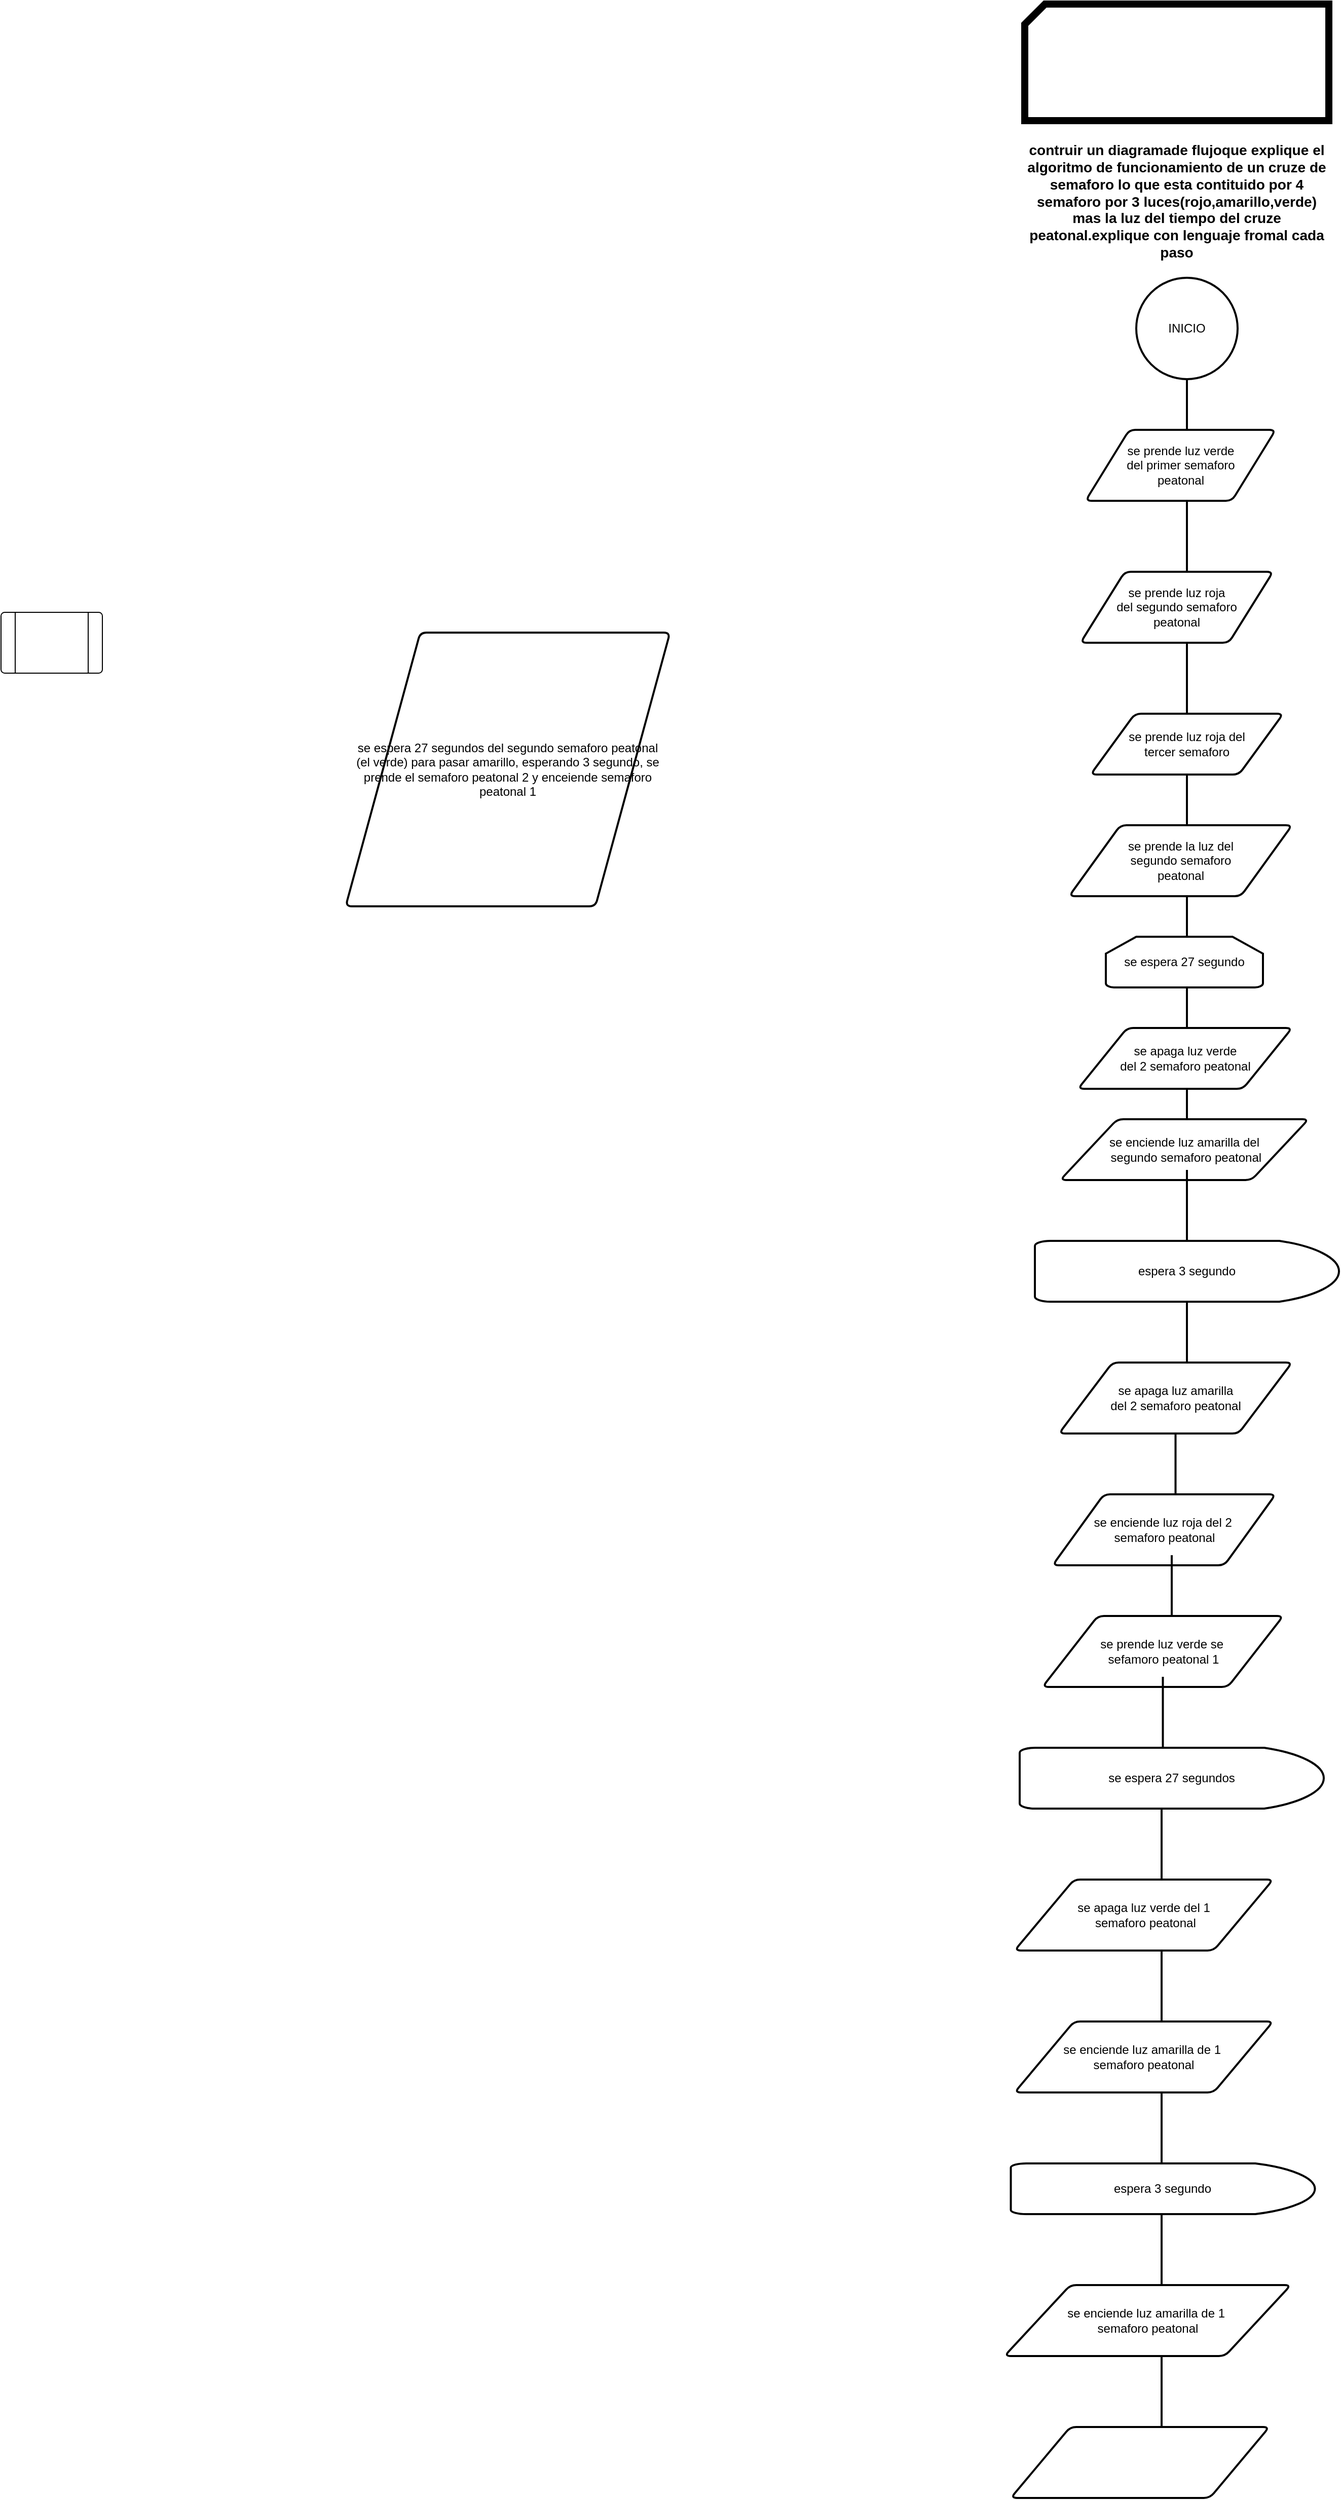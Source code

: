 <mxfile version="24.7.17">
  <diagram name="Page-1" id="zTSZtDhjhZTsCDNrap-G">
    <mxGraphModel dx="2060" dy="676" grid="1" gridSize="10" guides="1" tooltips="1" connect="1" arrows="1" fold="1" page="1" pageScale="1" pageWidth="850" pageHeight="1100" math="0" shadow="0">
      <root>
        <mxCell id="0" />
        <mxCell id="1" parent="0" />
        <mxCell id="cXiiE8XV0fkhPSOFfP1I-8" value="INICIO" style="strokeWidth=2;html=1;shape=mxgraph.flowchart.start_2;whiteSpace=wrap;" vertex="1" parent="1">
          <mxGeometry x="390" y="450" width="100" height="100" as="geometry" />
        </mxCell>
        <mxCell id="cXiiE8XV0fkhPSOFfP1I-13" value="" style="verticalLabelPosition=bottom;verticalAlign=top;html=1;shape=process;whiteSpace=wrap;rounded=1;size=0.14;arcSize=6;" vertex="1" parent="1">
          <mxGeometry x="-730" y="780" width="100" height="60" as="geometry" />
        </mxCell>
        <mxCell id="cXiiE8XV0fkhPSOFfP1I-14" value="" style="line;strokeWidth=2;direction=south;html=1;" vertex="1" parent="1">
          <mxGeometry x="435" y="550" width="10" height="110" as="geometry" />
        </mxCell>
        <mxCell id="cXiiE8XV0fkhPSOFfP1I-15" value="&lt;div&gt;se prende luz verde&lt;/div&gt;&lt;div&gt;del primer semaforo&lt;/div&gt;&lt;div&gt;peatonal&lt;br&gt;&lt;/div&gt;" style="shape=parallelogram;html=1;strokeWidth=2;perimeter=parallelogramPerimeter;whiteSpace=wrap;rounded=1;arcSize=12;size=0.23;" vertex="1" parent="1">
          <mxGeometry x="340" y="600" width="187.5" height="70" as="geometry" />
        </mxCell>
        <mxCell id="cXiiE8XV0fkhPSOFfP1I-16" value="" style="line;strokeWidth=2;direction=south;html=1;" vertex="1" parent="1">
          <mxGeometry x="435" y="670" width="10" height="80" as="geometry" />
        </mxCell>
        <mxCell id="cXiiE8XV0fkhPSOFfP1I-17" value="&lt;div&gt;se prende luz roja&lt;/div&gt;&lt;div&gt;del segundo semaforo&lt;/div&gt;&lt;div&gt;peatonal&lt;br&gt;&lt;/div&gt;" style="shape=parallelogram;html=1;strokeWidth=2;perimeter=parallelogramPerimeter;whiteSpace=wrap;rounded=1;arcSize=12;size=0.23;" vertex="1" parent="1">
          <mxGeometry x="335" y="740" width="190" height="70" as="geometry" />
        </mxCell>
        <mxCell id="cXiiE8XV0fkhPSOFfP1I-18" value="" style="line;strokeWidth=2;direction=south;html=1;" vertex="1" parent="1">
          <mxGeometry x="435" y="810" width="10" height="70" as="geometry" />
        </mxCell>
        <mxCell id="cXiiE8XV0fkhPSOFfP1I-19" value="&lt;div&gt;se prende luz roja del&lt;/div&gt;&lt;div&gt;tercer semaforo&lt;br&gt;&lt;/div&gt;" style="shape=parallelogram;html=1;strokeWidth=2;perimeter=parallelogramPerimeter;whiteSpace=wrap;rounded=1;arcSize=12;size=0.23;" vertex="1" parent="1">
          <mxGeometry x="345" y="880" width="190" height="60" as="geometry" />
        </mxCell>
        <mxCell id="cXiiE8XV0fkhPSOFfP1I-20" value="" style="line;strokeWidth=2;direction=south;html=1;" vertex="1" parent="1">
          <mxGeometry x="435" y="940" width="10" height="70" as="geometry" />
        </mxCell>
        <mxCell id="cXiiE8XV0fkhPSOFfP1I-21" value="&lt;div&gt;se prende la luz del &lt;br&gt;&lt;/div&gt;&lt;div&gt;segundo semaforo&lt;/div&gt;&lt;div&gt;peatonal&lt;br&gt;&lt;/div&gt;" style="shape=parallelogram;html=1;strokeWidth=2;perimeter=parallelogramPerimeter;whiteSpace=wrap;rounded=1;arcSize=12;size=0.23;" vertex="1" parent="1">
          <mxGeometry x="323.75" y="990" width="220" height="70" as="geometry" />
        </mxCell>
        <mxCell id="cXiiE8XV0fkhPSOFfP1I-22" value="" style="line;strokeWidth=2;direction=south;html=1;" vertex="1" parent="1">
          <mxGeometry x="435" y="1060" width="10" height="60" as="geometry" />
        </mxCell>
        <mxCell id="cXiiE8XV0fkhPSOFfP1I-23" value="se espera 27 segundo" style="strokeWidth=2;html=1;shape=mxgraph.flowchart.loop_limit;whiteSpace=wrap;" vertex="1" parent="1">
          <mxGeometry x="360" y="1100" width="155" height="50" as="geometry" />
        </mxCell>
        <mxCell id="cXiiE8XV0fkhPSOFfP1I-24" value="" style="line;strokeWidth=2;direction=south;html=1;" vertex="1" parent="1">
          <mxGeometry x="435" y="1150" width="10" height="50" as="geometry" />
        </mxCell>
        <mxCell id="cXiiE8XV0fkhPSOFfP1I-25" value="&lt;h3&gt;contruir un diagramade flujoque explique el algoritmo de funcionamiento de un cruze de semaforo lo que esta contituido por 4 semaforo por 3 luces(rojo,amarillo,verde) mas la luz del tiempo del cruze peatonal.explique con lenguaje fromal cada paso &lt;br&gt;&lt;/h3&gt;" style="verticalLabelPosition=bottom;verticalAlign=top;html=1;shape=card;whiteSpace=wrap;size=20;arcSize=12;gradientColor=none;rounded=0;strokeWidth=7;" vertex="1" parent="1">
          <mxGeometry x="280" y="180" width="300" height="115" as="geometry" />
        </mxCell>
        <mxCell id="cXiiE8XV0fkhPSOFfP1I-31" value="&lt;div&gt;se espera 27 segundos del segundo semaforo peatonal&lt;/div&gt;&lt;div&gt;(el verde) para pasar amarillo, esperando 3 segundo, se prende el semaforo peatonal 2 y enceiende semaforo peatonal 1&lt;br&gt;&lt;/div&gt;" style="shape=parallelogram;html=1;strokeWidth=2;perimeter=parallelogramPerimeter;whiteSpace=wrap;rounded=1;arcSize=12;size=0.23;" vertex="1" parent="1">
          <mxGeometry x="-390" y="800" width="320" height="270" as="geometry" />
        </mxCell>
        <mxCell id="cXiiE8XV0fkhPSOFfP1I-32" value="&lt;div&gt;se apaga luz verde&lt;/div&gt;&lt;div&gt;del 2 semaforo peatonal&lt;br&gt;&lt;/div&gt;" style="shape=parallelogram;html=1;strokeWidth=2;perimeter=parallelogramPerimeter;whiteSpace=wrap;rounded=1;arcSize=12;size=0.23;" vertex="1" parent="1">
          <mxGeometry x="332.5" y="1190" width="211.25" height="60" as="geometry" />
        </mxCell>
        <mxCell id="cXiiE8XV0fkhPSOFfP1I-36" value="" style="line;strokeWidth=2;direction=south;html=1;" vertex="1" parent="1">
          <mxGeometry x="435" y="1250" width="10" height="30" as="geometry" />
        </mxCell>
        <mxCell id="cXiiE8XV0fkhPSOFfP1I-37" value="&lt;div&gt;se enciende luz amarilla del&lt;/div&gt;&lt;div&gt;&amp;nbsp;segundo semaforo peatonal&lt;/div&gt;" style="shape=parallelogram;html=1;strokeWidth=2;perimeter=parallelogramPerimeter;whiteSpace=wrap;rounded=1;arcSize=12;size=0.23;" vertex="1" parent="1">
          <mxGeometry x="315" y="1280" width="245" height="60" as="geometry" />
        </mxCell>
        <mxCell id="cXiiE8XV0fkhPSOFfP1I-38" value="" style="line;strokeWidth=2;direction=south;html=1;" vertex="1" parent="1">
          <mxGeometry x="435" y="1330" width="10" height="70" as="geometry" />
        </mxCell>
        <mxCell id="cXiiE8XV0fkhPSOFfP1I-39" value="espera 3 segundo" style="strokeWidth=2;html=1;shape=mxgraph.flowchart.delay;whiteSpace=wrap;" vertex="1" parent="1">
          <mxGeometry x="290" y="1400" width="300" height="60" as="geometry" />
        </mxCell>
        <mxCell id="cXiiE8XV0fkhPSOFfP1I-40" value="" style="line;strokeWidth=2;direction=south;html=1;" vertex="1" parent="1">
          <mxGeometry x="435" y="1460" width="10" height="60" as="geometry" />
        </mxCell>
        <mxCell id="cXiiE8XV0fkhPSOFfP1I-41" value="&lt;div&gt;se apaga luz amarilla&lt;/div&gt;&lt;div&gt;del 2 semaforo peatonal&lt;br&gt;&lt;/div&gt;" style="shape=parallelogram;html=1;strokeWidth=2;perimeter=parallelogramPerimeter;whiteSpace=wrap;rounded=1;arcSize=12;size=0.23;" vertex="1" parent="1">
          <mxGeometry x="313.75" y="1520" width="230" height="70" as="geometry" />
        </mxCell>
        <mxCell id="cXiiE8XV0fkhPSOFfP1I-42" value="" style="line;strokeWidth=2;direction=south;html=1;" vertex="1" parent="1">
          <mxGeometry x="423.75" y="1590" width="10" height="70" as="geometry" />
        </mxCell>
        <mxCell id="cXiiE8XV0fkhPSOFfP1I-43" value="&lt;div&gt;se enciende luz roja del 2&amp;nbsp;&lt;/div&gt;&lt;div&gt;semaforo peatonal&lt;/div&gt;" style="shape=parallelogram;html=1;strokeWidth=2;perimeter=parallelogramPerimeter;whiteSpace=wrap;rounded=1;arcSize=12;size=0.23;" vertex="1" parent="1">
          <mxGeometry x="307.5" y="1650" width="220" height="70" as="geometry" />
        </mxCell>
        <mxCell id="cXiiE8XV0fkhPSOFfP1I-44" value="" style="line;strokeWidth=2;direction=south;html=1;" vertex="1" parent="1">
          <mxGeometry x="420" y="1710" width="10" height="70" as="geometry" />
        </mxCell>
        <mxCell id="cXiiE8XV0fkhPSOFfP1I-45" value="&lt;div&gt;se prende luz verde se&amp;nbsp;&lt;/div&gt;&lt;div&gt;sefamoro peatonal 1&lt;/div&gt;" style="shape=parallelogram;html=1;strokeWidth=2;perimeter=parallelogramPerimeter;whiteSpace=wrap;rounded=1;arcSize=12;size=0.23;" vertex="1" parent="1">
          <mxGeometry x="297.5" y="1770" width="237.5" height="70" as="geometry" />
        </mxCell>
        <mxCell id="cXiiE8XV0fkhPSOFfP1I-47" value="se espera 27 segundos" style="strokeWidth=2;html=1;shape=mxgraph.flowchart.delay;whiteSpace=wrap;" vertex="1" parent="1">
          <mxGeometry x="275" y="1900" width="300" height="60" as="geometry" />
        </mxCell>
        <mxCell id="cXiiE8XV0fkhPSOFfP1I-48" value="" style="line;strokeWidth=2;direction=south;html=1;" vertex="1" parent="1">
          <mxGeometry x="430" y="1720" height="70" as="geometry" />
        </mxCell>
        <mxCell id="cXiiE8XV0fkhPSOFfP1I-49" value="" style="line;strokeWidth=2;direction=south;html=1;" vertex="1" parent="1">
          <mxGeometry x="411.25" y="1830" width="10" height="70" as="geometry" />
        </mxCell>
        <mxCell id="cXiiE8XV0fkhPSOFfP1I-50" value="&lt;div&gt;se apaga luz verde del 1&lt;/div&gt;&lt;div&gt;&amp;nbsp;semaforo peatonal&lt;/div&gt;" style="shape=parallelogram;html=1;strokeWidth=2;perimeter=parallelogramPerimeter;whiteSpace=wrap;rounded=1;arcSize=12;size=0.23;" vertex="1" parent="1">
          <mxGeometry x="270" y="2030" width="255" height="70" as="geometry" />
        </mxCell>
        <mxCell id="cXiiE8XV0fkhPSOFfP1I-51" value="" style="line;strokeWidth=2;direction=south;html=1;" vertex="1" parent="1">
          <mxGeometry x="410" y="1960" width="10" height="70" as="geometry" />
        </mxCell>
        <mxCell id="cXiiE8XV0fkhPSOFfP1I-52" value="" style="line;strokeWidth=2;direction=south;html=1;" vertex="1" parent="1">
          <mxGeometry x="410" y="2100" width="10" height="70" as="geometry" />
        </mxCell>
        <mxCell id="cXiiE8XV0fkhPSOFfP1I-53" value="&lt;div&gt;se enciende luz amarilla de 1&amp;nbsp;&lt;/div&gt;&lt;div&gt;semaforo peatonal&lt;br&gt;&lt;/div&gt;" style="shape=parallelogram;html=1;strokeWidth=2;perimeter=parallelogramPerimeter;whiteSpace=wrap;rounded=1;arcSize=12;size=0.23;" vertex="1" parent="1">
          <mxGeometry x="270" y="2170" width="255" height="70" as="geometry" />
        </mxCell>
        <mxCell id="cXiiE8XV0fkhPSOFfP1I-55" value="" style="line;strokeWidth=2;direction=south;html=1;" vertex="1" parent="1">
          <mxGeometry x="410" y="2240" width="10" height="70" as="geometry" />
        </mxCell>
        <mxCell id="cXiiE8XV0fkhPSOFfP1I-56" value="espera 3 segundo" style="strokeWidth=2;html=1;shape=mxgraph.flowchart.delay;whiteSpace=wrap;" vertex="1" parent="1">
          <mxGeometry x="266.25" y="2310" width="300" height="50" as="geometry" />
        </mxCell>
        <mxCell id="cXiiE8XV0fkhPSOFfP1I-57" value="&lt;div&gt;se enciende luz amarilla de 1&amp;nbsp;&lt;/div&gt;&lt;div&gt;semaforo peatonal&lt;br&gt;&lt;/div&gt;" style="shape=parallelogram;html=1;strokeWidth=2;perimeter=parallelogramPerimeter;whiteSpace=wrap;rounded=1;arcSize=12;size=0.23;" vertex="1" parent="1">
          <mxGeometry x="260" y="2430" width="282.5" height="70" as="geometry" />
        </mxCell>
        <mxCell id="cXiiE8XV0fkhPSOFfP1I-58" value="" style="line;strokeWidth=2;direction=south;html=1;" vertex="1" parent="1">
          <mxGeometry x="410" y="2360" width="10" height="70" as="geometry" />
        </mxCell>
        <mxCell id="cXiiE8XV0fkhPSOFfP1I-62" value="" style="shape=parallelogram;html=1;strokeWidth=2;perimeter=parallelogramPerimeter;whiteSpace=wrap;rounded=1;arcSize=12;size=0.23;" vertex="1" parent="1">
          <mxGeometry x="266.25" y="2570" width="255" height="70" as="geometry" />
        </mxCell>
        <mxCell id="cXiiE8XV0fkhPSOFfP1I-63" value="" style="line;strokeWidth=2;direction=south;html=1;" vertex="1" parent="1">
          <mxGeometry x="410" y="2500" width="10" height="70" as="geometry" />
        </mxCell>
      </root>
    </mxGraphModel>
  </diagram>
</mxfile>
